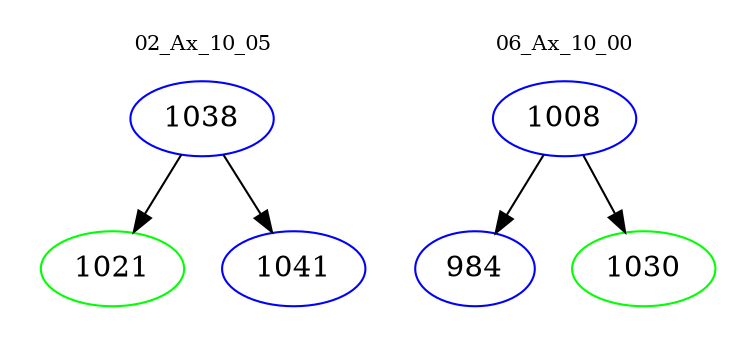 digraph{
subgraph cluster_0 {
color = white
label = "02_Ax_10_05";
fontsize=10;
T0_1038 [label="1038", color="blue"]
T0_1038 -> T0_1021 [color="black"]
T0_1021 [label="1021", color="green"]
T0_1038 -> T0_1041 [color="black"]
T0_1041 [label="1041", color="blue"]
}
subgraph cluster_1 {
color = white
label = "06_Ax_10_00";
fontsize=10;
T1_1008 [label="1008", color="blue"]
T1_1008 -> T1_984 [color="black"]
T1_984 [label="984", color="blue"]
T1_1008 -> T1_1030 [color="black"]
T1_1030 [label="1030", color="green"]
}
}
